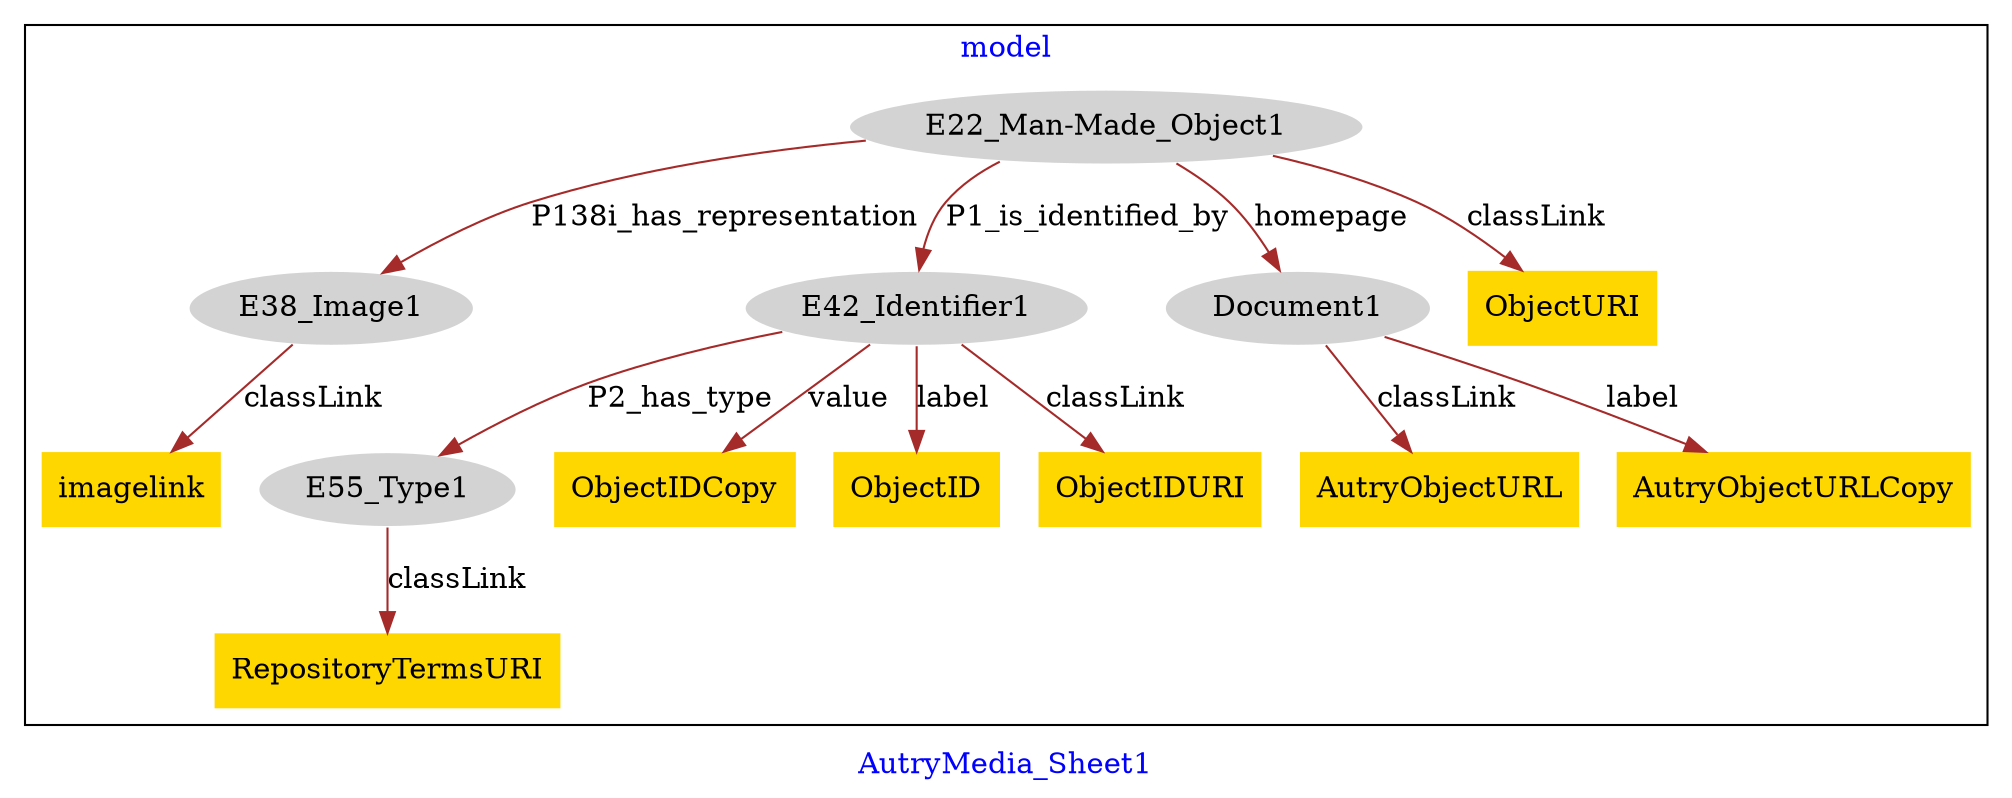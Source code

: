digraph n0 {
fontcolor="blue"
remincross="true"
label="AutryMedia_Sheet1"
subgraph cluster {
label="model"
n2[style="filled",color="white",fillcolor="lightgray",label="E22_Man-Made_Object1"];
n3[style="filled",color="white",fillcolor="lightgray",label="E38_Image1"];
n4[style="filled",color="white",fillcolor="lightgray",label="E42_Identifier1"];
n5[style="filled",color="white",fillcolor="lightgray",label="Document1"];
n6[style="filled",color="white",fillcolor="lightgray",label="E55_Type1"];
n7[shape="plaintext",style="filled",fillcolor="gold",label="imagelink"];
n8[shape="plaintext",style="filled",fillcolor="gold",label="ObjectIDCopy"];
n9[shape="plaintext",style="filled",fillcolor="gold",label="ObjectID"];
n10[shape="plaintext",style="filled",fillcolor="gold",label="RepositoryTermsURI"];
n11[shape="plaintext",style="filled",fillcolor="gold",label="AutryObjectURL"];
n12[shape="plaintext",style="filled",fillcolor="gold",label="AutryObjectURLCopy"];
n13[shape="plaintext",style="filled",fillcolor="gold",label="ObjectIDURI"];
n14[shape="plaintext",style="filled",fillcolor="gold",label="ObjectURI"];
}
n2 -> n3[color="brown",fontcolor="black",label="P138i_has_representation"]
n2 -> n4[color="brown",fontcolor="black",label="P1_is_identified_by"]
n2 -> n5[color="brown",fontcolor="black",label="homepage"]
n4 -> n6[color="brown",fontcolor="black",label="P2_has_type"]
n3 -> n7[color="brown",fontcolor="black",label="classLink"]
n4 -> n8[color="brown",fontcolor="black",label="value"]
n4 -> n9[color="brown",fontcolor="black",label="label"]
n6 -> n10[color="brown",fontcolor="black",label="classLink"]
n5 -> n11[color="brown",fontcolor="black",label="classLink"]
n5 -> n12[color="brown",fontcolor="black",label="label"]
n4 -> n13[color="brown",fontcolor="black",label="classLink"]
n2 -> n14[color="brown",fontcolor="black",label="classLink"]
}
